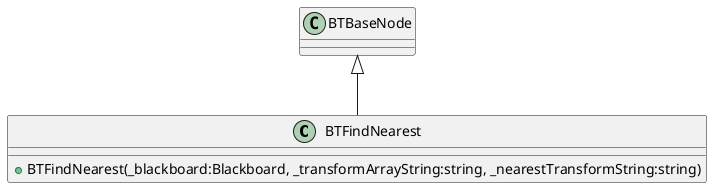 @startuml
class BTFindNearest {
    + BTFindNearest(_blackboard:Blackboard, _transformArrayString:string, _nearestTransformString:string)
}
BTBaseNode <|-- BTFindNearest
@enduml
